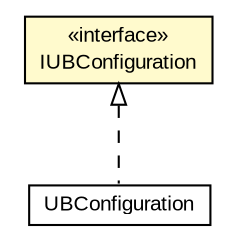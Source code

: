 #!/usr/local/bin/dot
#
# Class diagram 
# Generated by UMLGraph version R5_6-24-gf6e263 (http://www.umlgraph.org/)
#

digraph G {
	edge [fontname="arial",fontsize=10,labelfontname="arial",labelfontsize=10];
	node [fontname="arial",fontsize=10,shape=plaintext];
	nodesep=0.25;
	ranksep=0.5;
	// com.mycompany.service.UBConfiguration
	c106 [label=<<table title="com.mycompany.service.UBConfiguration" border="0" cellborder="1" cellspacing="0" cellpadding="2" port="p" href="./UBConfiguration.html">
		<tr><td><table border="0" cellspacing="0" cellpadding="1">
<tr><td align="center" balign="center"> UBConfiguration </td></tr>
		</table></td></tr>
		</table>>, URL="./UBConfiguration.html", fontname="arial", fontcolor="black", fontsize=10.0];
	// com.mycompany.service.IUBConfiguration
	c107 [label=<<table title="com.mycompany.service.IUBConfiguration" border="0" cellborder="1" cellspacing="0" cellpadding="2" port="p" bgcolor="lemonChiffon" href="./IUBConfiguration.html">
		<tr><td><table border="0" cellspacing="0" cellpadding="1">
<tr><td align="center" balign="center"> &#171;interface&#187; </td></tr>
<tr><td align="center" balign="center"> IUBConfiguration </td></tr>
		</table></td></tr>
		</table>>, URL="./IUBConfiguration.html", fontname="arial", fontcolor="black", fontsize=10.0];
	//com.mycompany.service.UBConfiguration implements com.mycompany.service.IUBConfiguration
	c107:p -> c106:p [dir=back,arrowtail=empty,style=dashed];
}

